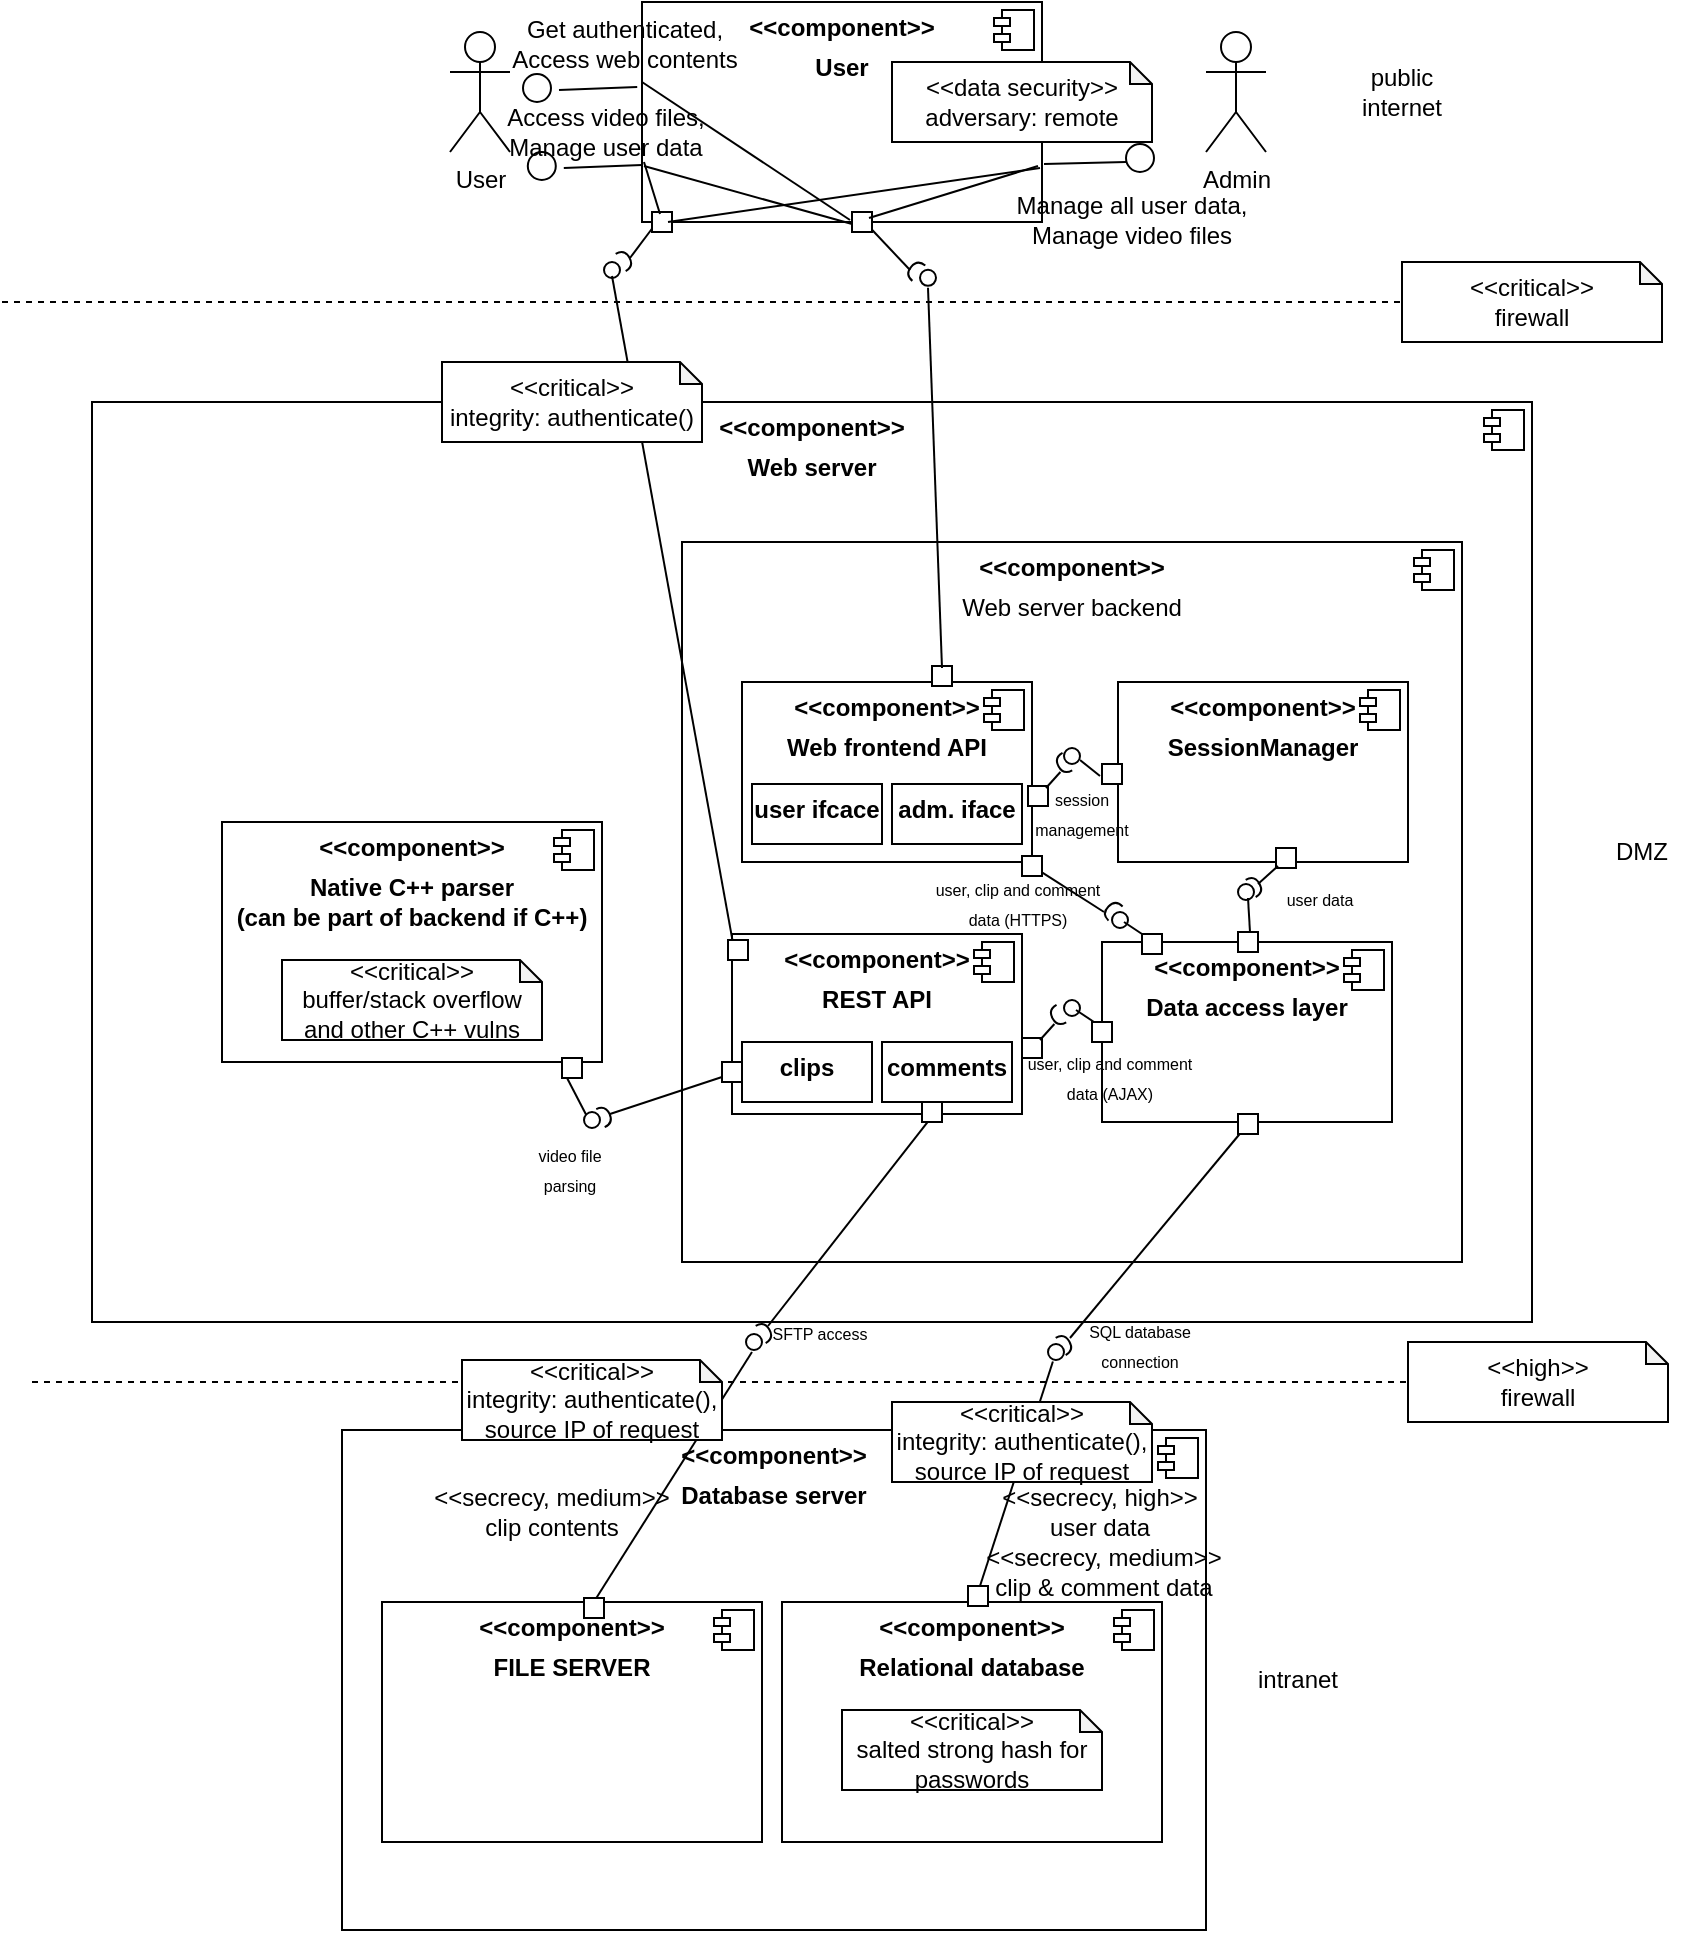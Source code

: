<mxfile version="15.5.4" type="device"><diagram id="GSqzHgyZ8bAY6e9TYu-8" name="Page-1"><mxGraphModel dx="1420" dy="813" grid="1" gridSize="10" guides="1" tooltips="1" connect="1" arrows="1" fold="1" page="1" pageScale="1" pageWidth="850" pageHeight="1100" math="0" shadow="0"><root><mxCell id="0"/><mxCell id="1" parent="0"/><mxCell id="STXhcjaNy7lyqlX8jOq6-12" value="&lt;p style=&quot;margin: 0px ; margin-top: 6px ; text-align: center&quot;&gt;&lt;b&gt;&amp;lt;&amp;lt;component&amp;gt;&amp;gt;&lt;/b&gt;&lt;/p&gt;&lt;p style=&quot;margin: 0px ; margin-top: 6px ; text-align: center&quot;&gt;&lt;b&gt;Web server&lt;/b&gt;&lt;/p&gt;" style="align=left;overflow=fill;html=1;dropTarget=0;" parent="1" vertex="1"><mxGeometry x="65" y="200" width="720" height="460" as="geometry"/></mxCell><mxCell id="STXhcjaNy7lyqlX8jOq6-13" value="" style="shape=component;jettyWidth=8;jettyHeight=4;" parent="STXhcjaNy7lyqlX8jOq6-12" vertex="1"><mxGeometry x="1" width="20" height="20" relative="1" as="geometry"><mxPoint x="-24" y="4" as="offset"/></mxGeometry></mxCell><mxCell id="STXhcjaNy7lyqlX8jOq6-14" value="&lt;p style=&quot;margin: 0px ; margin-top: 6px ; text-align: center&quot;&gt;&lt;b&gt;&amp;lt;&amp;lt;component&amp;gt;&amp;gt;&lt;/b&gt;&lt;/p&gt;&lt;p style=&quot;margin: 0px ; margin-top: 6px ; text-align: center&quot;&gt;&lt;b&gt;Native C++ parser&lt;br&gt;(can be part of backend if C++)&lt;br&gt;&lt;/b&gt;&lt;/p&gt;" style="align=left;overflow=fill;html=1;dropTarget=0;" parent="1" vertex="1"><mxGeometry x="130" y="410" width="190" height="120" as="geometry"/></mxCell><mxCell id="STXhcjaNy7lyqlX8jOq6-15" value="" style="shape=component;jettyWidth=8;jettyHeight=4;" parent="STXhcjaNy7lyqlX8jOq6-14" vertex="1"><mxGeometry x="1" width="20" height="20" relative="1" as="geometry"><mxPoint x="-24" y="4" as="offset"/></mxGeometry></mxCell><mxCell id="STXhcjaNy7lyqlX8jOq6-16" value="&lt;p style=&quot;margin: 0px ; margin-top: 6px ; text-align: center&quot;&gt;&lt;b&gt;&amp;lt;&amp;lt;component&amp;gt;&amp;gt;&lt;/b&gt;&lt;/p&gt;&lt;p style=&quot;margin: 0px ; margin-top: 6px ; text-align: center&quot;&gt;Web server backend&lt;/p&gt;" style="align=left;overflow=fill;html=1;dropTarget=0;" parent="1" vertex="1"><mxGeometry x="360" y="270" width="390" height="360" as="geometry"/></mxCell><mxCell id="STXhcjaNy7lyqlX8jOq6-17" value="" style="shape=component;jettyWidth=8;jettyHeight=4;" parent="STXhcjaNy7lyqlX8jOq6-16" vertex="1"><mxGeometry x="1" width="20" height="20" relative="1" as="geometry"><mxPoint x="-24" y="4" as="offset"/></mxGeometry></mxCell><mxCell id="STXhcjaNy7lyqlX8jOq6-18" value="&lt;p style=&quot;margin: 0px ; margin-top: 6px ; text-align: center&quot;&gt;&lt;b&gt;&amp;lt;&amp;lt;component&amp;gt;&amp;gt;&lt;/b&gt;&lt;/p&gt;&lt;p style=&quot;margin: 0px ; margin-top: 6px ; text-align: center&quot;&gt;&lt;b&gt;SessionManager&lt;/b&gt;&lt;/p&gt;" style="align=left;overflow=fill;html=1;dropTarget=0;" parent="1" vertex="1"><mxGeometry x="578" y="340" width="145" height="90" as="geometry"/></mxCell><mxCell id="STXhcjaNy7lyqlX8jOq6-19" value="" style="shape=component;jettyWidth=8;jettyHeight=4;" parent="STXhcjaNy7lyqlX8jOq6-18" vertex="1"><mxGeometry x="1" width="20" height="20" relative="1" as="geometry"><mxPoint x="-24" y="4" as="offset"/></mxGeometry></mxCell><mxCell id="STXhcjaNy7lyqlX8jOq6-22" value="&lt;p style=&quot;margin: 0px ; margin-top: 6px ; text-align: center&quot;&gt;&lt;b&gt;&amp;lt;&amp;lt;component&amp;gt;&amp;gt;&lt;/b&gt;&lt;/p&gt;&lt;p style=&quot;margin: 0px ; margin-top: 6px ; text-align: center&quot;&gt;&lt;b&gt;REST API&lt;/b&gt;&lt;/p&gt;" style="align=left;overflow=fill;html=1;dropTarget=0;" parent="1" vertex="1"><mxGeometry x="385" y="466" width="145" height="90" as="geometry"/></mxCell><mxCell id="STXhcjaNy7lyqlX8jOq6-23" value="" style="shape=component;jettyWidth=8;jettyHeight=4;" parent="STXhcjaNy7lyqlX8jOq6-22" vertex="1"><mxGeometry x="1" width="20" height="20" relative="1" as="geometry"><mxPoint x="-24" y="4" as="offset"/></mxGeometry></mxCell><mxCell id="STXhcjaNy7lyqlX8jOq6-24" value="&lt;p style=&quot;margin: 0px ; margin-top: 6px ; text-align: center&quot;&gt;&lt;b&gt;&amp;lt;&amp;lt;component&amp;gt;&amp;gt;&lt;/b&gt;&lt;/p&gt;&lt;p style=&quot;margin: 0px ; margin-top: 6px ; text-align: center&quot;&gt;&lt;b&gt;Web frontend API&lt;/b&gt;&lt;/p&gt;" style="align=left;overflow=fill;html=1;dropTarget=0;" parent="1" vertex="1"><mxGeometry x="390" y="340" width="145" height="90" as="geometry"/></mxCell><mxCell id="STXhcjaNy7lyqlX8jOq6-25" value="" style="shape=component;jettyWidth=8;jettyHeight=4;" parent="STXhcjaNy7lyqlX8jOq6-24" vertex="1"><mxGeometry x="1" width="20" height="20" relative="1" as="geometry"><mxPoint x="-24" y="4" as="offset"/></mxGeometry></mxCell><mxCell id="STXhcjaNy7lyqlX8jOq6-26" value="&lt;p style=&quot;margin: 0px ; margin-top: 6px ; text-align: center&quot;&gt;&lt;b&gt;&amp;lt;&amp;lt;component&amp;gt;&amp;gt;&lt;/b&gt;&lt;/p&gt;&lt;p style=&quot;margin: 0px ; margin-top: 6px ; text-align: center&quot;&gt;&lt;b&gt;Database server&lt;/b&gt;&lt;/p&gt;" style="align=left;overflow=fill;html=1;dropTarget=0;" parent="1" vertex="1"><mxGeometry x="190" y="714" width="432" height="250" as="geometry"/></mxCell><mxCell id="STXhcjaNy7lyqlX8jOq6-27" value="" style="shape=component;jettyWidth=8;jettyHeight=4;" parent="STXhcjaNy7lyqlX8jOq6-26" vertex="1"><mxGeometry x="1" width="20" height="20" relative="1" as="geometry"><mxPoint x="-24" y="4" as="offset"/></mxGeometry></mxCell><mxCell id="STXhcjaNy7lyqlX8jOq6-33" value="&lt;p style=&quot;margin: 0px ; margin-top: 6px ; text-align: center&quot;&gt;&lt;b&gt;&amp;lt;&amp;lt;component&amp;gt;&amp;gt;&lt;/b&gt;&lt;/p&gt;&lt;p style=&quot;margin: 0px ; margin-top: 6px ; text-align: center&quot;&gt;&lt;b&gt;Data access layer&lt;/b&gt;&lt;/p&gt;" style="align=left;overflow=fill;html=1;dropTarget=0;" parent="1" vertex="1"><mxGeometry x="570" y="470" width="145" height="90" as="geometry"/></mxCell><mxCell id="STXhcjaNy7lyqlX8jOq6-34" value="" style="shape=component;jettyWidth=8;jettyHeight=4;" parent="STXhcjaNy7lyqlX8jOq6-33" vertex="1"><mxGeometry x="1" width="20" height="20" relative="1" as="geometry"><mxPoint x="-24" y="4" as="offset"/></mxGeometry></mxCell><mxCell id="STXhcjaNy7lyqlX8jOq6-44" value="" style="ellipse;html=1;fontSize=11;align=center;fillColor=none;points=[];aspect=fixed;resizable=0;verticalAlign=bottom;labelPosition=center;verticalLabelPosition=top;flipH=1;perimeterSpacing=1;" parent="1" vertex="1"><mxGeometry x="543" y="671" width="8" height="8" as="geometry"/></mxCell><mxCell id="STXhcjaNy7lyqlX8jOq6-43" value="" style="endArrow=none;html=1;rounded=0;align=center;verticalAlign=top;endFill=0;labelBackgroundColor=none;endSize=2;" parent="1" target="STXhcjaNy7lyqlX8jOq6-44" edge="1"><mxGeometry relative="1" as="geometry"><mxPoint x="509" y="792" as="sourcePoint"/></mxGeometry></mxCell><mxCell id="STXhcjaNy7lyqlX8jOq6-56" value="" style="html=1;rounded=0;" parent="1" vertex="1"><mxGeometry x="638" y="556" width="10" height="10" as="geometry"/></mxCell><mxCell id="STXhcjaNy7lyqlX8jOq6-57" value="" style="endArrow=none;html=1;rounded=0;align=center;verticalAlign=top;endFill=0;labelBackgroundColor=none;endSize=2;" parent="1" source="STXhcjaNy7lyqlX8jOq6-56" edge="1"><mxGeometry relative="1" as="geometry"><mxPoint x="554" y="668" as="targetPoint"/></mxGeometry></mxCell><mxCell id="STXhcjaNy7lyqlX8jOq6-58" value="" style="shape=requiredInterface;html=1;fontSize=11;align=center;fillColor=none;points=[];aspect=fixed;resizable=0;verticalAlign=bottom;labelPosition=center;verticalLabelPosition=top;flipH=1;rotation=-210;" parent="1" vertex="1"><mxGeometry x="549" y="666" width="5" height="10" as="geometry"/></mxCell><mxCell id="STXhcjaNy7lyqlX8jOq6-59" value="&lt;font style=&quot;font-size: 8px&quot;&gt;SQL database connection&lt;/font&gt;" style="text;html=1;strokeColor=none;fillColor=none;align=center;verticalAlign=middle;whiteSpace=wrap;rounded=0;" parent="1" vertex="1"><mxGeometry x="559" y="656" width="60" height="30" as="geometry"/></mxCell><mxCell id="STXhcjaNy7lyqlX8jOq6-62" value="" style="html=1;rounded=0;" parent="1" vertex="1"><mxGeometry x="565" y="510" width="10" height="10" as="geometry"/></mxCell><mxCell id="STXhcjaNy7lyqlX8jOq6-63" value="" style="html=1;rounded=0;" parent="1" vertex="1"><mxGeometry x="638" y="465" width="10" height="10" as="geometry"/></mxCell><mxCell id="STXhcjaNy7lyqlX8jOq6-69" value="&lt;p style=&quot;margin: 0px ; margin-top: 6px ; text-align: center&quot;&gt;&lt;b&gt;user ifcace&lt;/b&gt;&lt;/p&gt;" style="align=left;overflow=fill;html=1;dropTarget=0;" parent="1" vertex="1"><mxGeometry x="395" y="391" width="65" height="30" as="geometry"/></mxCell><mxCell id="STXhcjaNy7lyqlX8jOq6-71" value="&lt;p style=&quot;margin: 0px ; margin-top: 6px ; text-align: center&quot;&gt;&lt;b&gt;adm. iface&lt;/b&gt;&lt;/p&gt;" style="align=left;overflow=fill;html=1;dropTarget=0;" parent="1" vertex="1"><mxGeometry x="465" y="391" width="65" height="30" as="geometry"/></mxCell><mxCell id="STXhcjaNy7lyqlX8jOq6-72" value="&lt;p style=&quot;margin: 0px ; margin-top: 6px ; text-align: center&quot;&gt;&lt;b&gt;&amp;lt;&amp;lt;component&amp;gt;&amp;gt;&lt;/b&gt;&lt;/p&gt;&lt;p style=&quot;margin: 0px ; margin-top: 6px ; text-align: center&quot;&gt;&lt;b&gt;User&lt;/b&gt;&lt;/p&gt;" style="align=left;overflow=fill;html=1;dropTarget=0;" parent="1" vertex="1"><mxGeometry x="340" width="200" height="110" as="geometry"/></mxCell><mxCell id="STXhcjaNy7lyqlX8jOq6-73" value="" style="shape=component;jettyWidth=8;jettyHeight=4;" parent="STXhcjaNy7lyqlX8jOq6-72" vertex="1"><mxGeometry x="1" width="20" height="20" relative="1" as="geometry"><mxPoint x="-24" y="4" as="offset"/></mxGeometry></mxCell><mxCell id="STXhcjaNy7lyqlX8jOq6-77" value="" style="endArrow=none;dashed=1;html=1;rounded=0;fontSize=8;startArrow=none;" parent="1" source="iuToWhFE9Tw5PeO_t05x-13" edge="1"><mxGeometry width="50" height="50" relative="1" as="geometry"><mxPoint x="20" y="150" as="sourcePoint"/><mxPoint x="800" y="150" as="targetPoint"/></mxGeometry></mxCell><mxCell id="STXhcjaNy7lyqlX8jOq6-78" value="" style="endArrow=none;dashed=1;html=1;rounded=0;fontSize=8;" parent="1" edge="1"><mxGeometry width="50" height="50" relative="1" as="geometry"><mxPoint x="35" y="690" as="sourcePoint"/><mxPoint x="785" y="690.0" as="targetPoint"/></mxGeometry></mxCell><mxCell id="STXhcjaNy7lyqlX8jOq6-80" value="&lt;font style=&quot;font-size: 12px&quot;&gt;DMZ&lt;/font&gt;" style="text;html=1;strokeColor=none;fillColor=none;align=center;verticalAlign=middle;whiteSpace=wrap;rounded=0;fontSize=8;" parent="1" vertex="1"><mxGeometry x="810" y="410.0" width="60" height="30" as="geometry"/></mxCell><mxCell id="STXhcjaNy7lyqlX8jOq6-81" value="&lt;font style=&quot;font-size: 12px&quot;&gt;public internet&lt;/font&gt;" style="text;html=1;strokeColor=none;fillColor=none;align=center;verticalAlign=middle;whiteSpace=wrap;rounded=0;fontSize=8;" parent="1" vertex="1"><mxGeometry x="690" y="30.0" width="60" height="30" as="geometry"/></mxCell><mxCell id="STXhcjaNy7lyqlX8jOq6-82" value="&lt;font style=&quot;font-size: 12px&quot;&gt;intranet&lt;/font&gt;" style="text;html=1;strokeColor=none;fillColor=none;align=center;verticalAlign=middle;whiteSpace=wrap;rounded=0;fontSize=8;" parent="1" vertex="1"><mxGeometry x="638" y="824.0" width="60" height="30" as="geometry"/></mxCell><mxCell id="STXhcjaNy7lyqlX8jOq6-86" value="" style="endArrow=none;html=1;rounded=0;align=center;verticalAlign=top;endFill=0;labelBackgroundColor=none;endSize=2;" parent="1" edge="1"><mxGeometry relative="1" as="geometry"><mxPoint x="644" y="464.997" as="sourcePoint"/><mxPoint x="643" y="448" as="targetPoint"/></mxGeometry></mxCell><mxCell id="STXhcjaNy7lyqlX8jOq6-87" value="&lt;p style=&quot;margin: 0px ; margin-top: 6px ; text-align: center&quot;&gt;&lt;b&gt;&amp;lt;&amp;lt;component&amp;gt;&amp;gt;&lt;/b&gt;&lt;/p&gt;&lt;p style=&quot;margin: 0px ; margin-top: 6px ; text-align: center&quot;&gt;&lt;b&gt;Relational database&lt;/b&gt;&lt;/p&gt;" style="align=left;overflow=fill;html=1;dropTarget=0;" parent="1" vertex="1"><mxGeometry x="410" y="800" width="190" height="120" as="geometry"/></mxCell><mxCell id="STXhcjaNy7lyqlX8jOq6-88" value="" style="shape=component;jettyWidth=8;jettyHeight=4;" parent="STXhcjaNy7lyqlX8jOq6-87" vertex="1"><mxGeometry x="1" width="20" height="20" relative="1" as="geometry"><mxPoint x="-24" y="4" as="offset"/></mxGeometry></mxCell><mxCell id="STXhcjaNy7lyqlX8jOq6-89" value="&lt;p style=&quot;margin: 0px ; margin-top: 6px ; text-align: center&quot;&gt;&lt;b&gt;&amp;lt;&amp;lt;component&amp;gt;&amp;gt;&lt;/b&gt;&lt;/p&gt;&lt;p style=&quot;margin: 0px ; margin-top: 6px ; text-align: center&quot;&gt;&lt;b&gt;FILE SERVER&lt;/b&gt;&lt;/p&gt;" style="align=left;overflow=fill;html=1;dropTarget=0;" parent="1" vertex="1"><mxGeometry x="210" y="800" width="190" height="120" as="geometry"/></mxCell><mxCell id="STXhcjaNy7lyqlX8jOq6-90" value="" style="shape=component;jettyWidth=8;jettyHeight=4;" parent="STXhcjaNy7lyqlX8jOq6-89" vertex="1"><mxGeometry x="1" width="20" height="20" relative="1" as="geometry"><mxPoint x="-24" y="4" as="offset"/></mxGeometry></mxCell><mxCell id="STXhcjaNy7lyqlX8jOq6-42" value="" style="html=1;rounded=0;" parent="1" vertex="1"><mxGeometry x="503" y="792" width="10" height="10" as="geometry"/></mxCell><mxCell id="STXhcjaNy7lyqlX8jOq6-92" value="" style="html=1;rounded=0;" parent="1" vertex="1"><mxGeometry x="311" y="798" width="10" height="10" as="geometry"/></mxCell><mxCell id="STXhcjaNy7lyqlX8jOq6-93" value="" style="endArrow=none;html=1;rounded=0;align=center;verticalAlign=top;endFill=0;labelBackgroundColor=none;endSize=2;" parent="1" edge="1"><mxGeometry relative="1" as="geometry"><mxPoint x="317" y="798.25" as="sourcePoint"/><mxPoint x="395" y="675" as="targetPoint"/></mxGeometry></mxCell><mxCell id="STXhcjaNy7lyqlX8jOq6-94" value="" style="ellipse;html=1;fontSize=11;align=center;fillColor=none;points=[];aspect=fixed;resizable=0;verticalAlign=bottom;labelPosition=center;verticalLabelPosition=top;flipH=1;perimeterSpacing=1;" parent="1" vertex="1"><mxGeometry x="392" y="666" width="8" height="8" as="geometry"/></mxCell><mxCell id="STXhcjaNy7lyqlX8jOq6-95" value="" style="endArrow=none;html=1;rounded=0;align=center;verticalAlign=top;endFill=0;labelBackgroundColor=none;endSize=2;" parent="1" edge="1"><mxGeometry relative="1" as="geometry"><mxPoint x="486" y="555.997" as="sourcePoint"/><mxPoint x="403" y="662" as="targetPoint"/></mxGeometry></mxCell><mxCell id="STXhcjaNy7lyqlX8jOq6-96" value="" style="html=1;rounded=0;" parent="1" vertex="1"><mxGeometry x="480" y="550" width="10" height="10" as="geometry"/></mxCell><mxCell id="STXhcjaNy7lyqlX8jOq6-97" value="" style="shape=requiredInterface;html=1;fontSize=11;align=center;fillColor=none;points=[];aspect=fixed;resizable=0;verticalAlign=bottom;labelPosition=center;verticalLabelPosition=top;flipH=1;rotation=-210;" parent="1" vertex="1"><mxGeometry x="399" y="660" width="5" height="10" as="geometry"/></mxCell><mxCell id="STXhcjaNy7lyqlX8jOq6-98" value="&lt;font style=&quot;font-size: 8px&quot;&gt;SFTP access&lt;br&gt;&lt;/font&gt;" style="text;html=1;strokeColor=none;fillColor=none;align=center;verticalAlign=middle;whiteSpace=wrap;rounded=0;" parent="1" vertex="1"><mxGeometry x="399" y="650" width="60" height="30" as="geometry"/></mxCell><mxCell id="STXhcjaNy7lyqlX8jOq6-99" value="" style="ellipse;html=1;fontSize=11;align=center;fillColor=none;points=[];aspect=fixed;resizable=0;verticalAlign=bottom;labelPosition=center;verticalLabelPosition=top;flipH=1;perimeterSpacing=1;" parent="1" vertex="1"><mxGeometry x="638" y="441" width="8" height="8" as="geometry"/></mxCell><mxCell id="STXhcjaNy7lyqlX8jOq6-100" value="" style="shape=requiredInterface;html=1;fontSize=11;align=center;fillColor=none;points=[];aspect=fixed;resizable=0;verticalAlign=bottom;labelPosition=center;verticalLabelPosition=top;flipH=1;rotation=-210;" parent="1" vertex="1"><mxGeometry x="644" y="437" width="5" height="10" as="geometry"/></mxCell><mxCell id="STXhcjaNy7lyqlX8jOq6-101" value="" style="html=1;rounded=0;" parent="1" vertex="1"><mxGeometry x="657" y="423" width="10" height="10" as="geometry"/></mxCell><mxCell id="STXhcjaNy7lyqlX8jOq6-102" value="" style="endArrow=none;html=1;rounded=0;align=center;verticalAlign=top;endFill=0;labelBackgroundColor=none;endSize=2;" parent="1" edge="1"><mxGeometry relative="1" as="geometry"><mxPoint x="658" y="431.997" as="sourcePoint"/><mxPoint x="648" y="441" as="targetPoint"/></mxGeometry></mxCell><mxCell id="STXhcjaNy7lyqlX8jOq6-103" value="&lt;span style=&quot;font-size: 8px&quot;&gt;user data&lt;/span&gt;" style="text;html=1;strokeColor=none;fillColor=none;align=center;verticalAlign=middle;whiteSpace=wrap;rounded=0;" parent="1" vertex="1"><mxGeometry x="649" y="433" width="60" height="30" as="geometry"/></mxCell><mxCell id="STXhcjaNy7lyqlX8jOq6-105" value="" style="html=1;rounded=0;" parent="1" vertex="1"><mxGeometry x="570" y="381" width="10" height="10" as="geometry"/></mxCell><mxCell id="STXhcjaNy7lyqlX8jOq6-106" value="" style="ellipse;html=1;fontSize=11;align=center;fillColor=none;points=[];aspect=fixed;resizable=0;verticalAlign=bottom;labelPosition=center;verticalLabelPosition=top;flipH=1;perimeterSpacing=1;" parent="1" vertex="1"><mxGeometry x="551" y="373" width="8" height="8" as="geometry"/></mxCell><mxCell id="STXhcjaNy7lyqlX8jOq6-107" value="" style="endArrow=none;html=1;rounded=0;align=center;verticalAlign=top;endFill=0;labelBackgroundColor=none;endSize=2;" parent="1" edge="1"><mxGeometry relative="1" as="geometry"><mxPoint x="559" y="379" as="sourcePoint"/><mxPoint x="569" y="387" as="targetPoint"/></mxGeometry></mxCell><mxCell id="STXhcjaNy7lyqlX8jOq6-108" value="" style="html=1;rounded=0;" parent="1" vertex="1"><mxGeometry x="533" y="392" width="10" height="10" as="geometry"/></mxCell><mxCell id="STXhcjaNy7lyqlX8jOq6-111" value="" style="shape=requiredInterface;html=1;fontSize=11;align=center;fillColor=none;points=[];aspect=fixed;resizable=0;verticalAlign=bottom;labelPosition=center;verticalLabelPosition=top;flipH=1;rotation=-29;" parent="1" vertex="1"><mxGeometry x="548" y="376" width="5" height="10" as="geometry"/></mxCell><mxCell id="STXhcjaNy7lyqlX8jOq6-112" value="" style="endArrow=none;html=1;rounded=0;align=center;verticalAlign=top;endFill=0;labelBackgroundColor=none;endSize=2;entryX=1.115;entryY=0.787;entryDx=0;entryDy=0;entryPerimeter=0;" parent="1" target="STXhcjaNy7lyqlX8jOq6-111" edge="1"><mxGeometry relative="1" as="geometry"><mxPoint x="542" y="393" as="sourcePoint"/><mxPoint x="579" y="397" as="targetPoint"/></mxGeometry></mxCell><mxCell id="STXhcjaNy7lyqlX8jOq6-113" value="&lt;font style=&quot;font-size: 8px&quot;&gt;session management&lt;/font&gt;" style="text;html=1;strokeColor=none;fillColor=none;align=center;verticalAlign=middle;whiteSpace=wrap;rounded=0;" parent="1" vertex="1"><mxGeometry x="530" y="390" width="60" height="30" as="geometry"/></mxCell><mxCell id="STXhcjaNy7lyqlX8jOq6-114" value="" style="html=1;rounded=0;" parent="1" vertex="1"><mxGeometry x="485" y="332" width="10" height="10" as="geometry"/></mxCell><mxCell id="STXhcjaNy7lyqlX8jOq6-115" value="" style="endArrow=none;html=1;rounded=0;align=center;verticalAlign=top;endFill=0;labelBackgroundColor=none;endSize=2;" parent="1" edge="1"><mxGeometry relative="1" as="geometry"><mxPoint x="483" y="142.9" as="sourcePoint"/><mxPoint x="490" y="333.0" as="targetPoint"/></mxGeometry></mxCell><mxCell id="STXhcjaNy7lyqlX8jOq6-128" value="" style="ellipse;html=1;fontSize=11;align=center;fillColor=none;points=[];aspect=fixed;resizable=0;verticalAlign=bottom;labelPosition=center;verticalLabelPosition=top;flipH=1;perimeterSpacing=1;" parent="1" vertex="1"><mxGeometry x="479" y="133.9" width="8" height="8" as="geometry"/></mxCell><mxCell id="STXhcjaNy7lyqlX8jOq6-129" value="" style="shape=requiredInterface;html=1;fontSize=11;align=center;fillColor=none;points=[];aspect=fixed;resizable=0;verticalAlign=bottom;labelPosition=center;verticalLabelPosition=top;flipH=1;rotation=40.2;" parent="1" vertex="1"><mxGeometry x="474" y="129" width="5" height="10" as="geometry"/></mxCell><mxCell id="STXhcjaNy7lyqlX8jOq6-132" value="" style="endArrow=none;html=1;rounded=0;align=center;verticalAlign=top;endFill=0;labelBackgroundColor=none;endSize=2;" parent="1" edge="1"><mxGeometry relative="1" as="geometry"><mxPoint x="455" y="113.9" as="sourcePoint"/><mxPoint x="474" y="134" as="targetPoint"/></mxGeometry></mxCell><mxCell id="STXhcjaNy7lyqlX8jOq6-133" value="" style="html=1;rounded=0;" parent="1" vertex="1"><mxGeometry x="445" y="105" width="10" height="10" as="geometry"/></mxCell><mxCell id="STXhcjaNy7lyqlX8jOq6-136" value="" style="ellipse;html=1;fontSize=11;align=center;fillColor=none;points=[];aspect=fixed;resizable=0;verticalAlign=bottom;labelPosition=center;verticalLabelPosition=top;flipH=1;perimeterSpacing=1;" parent="1" vertex="1"><mxGeometry x="321" y="130" width="8" height="8" as="geometry"/></mxCell><mxCell id="STXhcjaNy7lyqlX8jOq6-138" value="" style="endArrow=none;html=1;rounded=0;align=center;verticalAlign=top;endFill=0;labelBackgroundColor=none;endSize=2;" parent="1" edge="1"><mxGeometry relative="1" as="geometry"><mxPoint x="325" y="137" as="sourcePoint"/><mxPoint x="386.5" y="476.05" as="targetPoint"/></mxGeometry></mxCell><mxCell id="STXhcjaNy7lyqlX8jOq6-139" value="" style="html=1;rounded=0;" parent="1" vertex="1"><mxGeometry x="383" y="469" width="10" height="10" as="geometry"/></mxCell><mxCell id="STXhcjaNy7lyqlX8jOq6-143" value="" style="shape=requiredInterface;html=1;fontSize=11;align=center;fillColor=none;points=[];aspect=fixed;resizable=0;verticalAlign=bottom;labelPosition=center;verticalLabelPosition=top;flipH=1;rotation=-210;" parent="1" vertex="1"><mxGeometry x="329" y="124" width="5" height="10" as="geometry"/></mxCell><mxCell id="STXhcjaNy7lyqlX8jOq6-144" value="" style="endArrow=none;html=1;rounded=0;align=center;verticalAlign=top;endFill=0;labelBackgroundColor=none;endSize=2;" parent="1" edge="1"><mxGeometry relative="1" as="geometry"><mxPoint x="349" y="108" as="sourcePoint"/><mxPoint x="334" y="128.0" as="targetPoint"/></mxGeometry></mxCell><mxCell id="STXhcjaNy7lyqlX8jOq6-145" value="" style="html=1;rounded=0;" parent="1" vertex="1"><mxGeometry x="345" y="105" width="10" height="10" as="geometry"/></mxCell><mxCell id="STXhcjaNy7lyqlX8jOq6-149" value="&lt;p style=&quot;margin: 0px ; margin-top: 6px ; text-align: center&quot;&gt;&lt;b&gt;clips&lt;/b&gt;&lt;/p&gt;" style="align=left;overflow=fill;html=1;dropTarget=0;" parent="1" vertex="1"><mxGeometry x="390" y="520" width="65" height="30" as="geometry"/></mxCell><mxCell id="STXhcjaNy7lyqlX8jOq6-150" value="&lt;p style=&quot;margin: 0px ; margin-top: 6px ; text-align: center&quot;&gt;&lt;b&gt;comments&lt;/b&gt;&lt;/p&gt;" style="align=left;overflow=fill;html=1;dropTarget=0;" parent="1" vertex="1"><mxGeometry x="460" y="520" width="65" height="30" as="geometry"/></mxCell><mxCell id="STXhcjaNy7lyqlX8jOq6-152" value="" style="endArrow=none;html=1;rounded=0;align=center;verticalAlign=top;endFill=0;labelBackgroundColor=none;endSize=2;" parent="1" edge="1"><mxGeometry relative="1" as="geometry"><mxPoint x="566" y="509.997" as="sourcePoint"/><mxPoint x="557" y="504" as="targetPoint"/></mxGeometry></mxCell><mxCell id="STXhcjaNy7lyqlX8jOq6-153" value="" style="ellipse;html=1;fontSize=11;align=center;fillColor=none;points=[];aspect=fixed;resizable=0;verticalAlign=bottom;labelPosition=center;verticalLabelPosition=top;flipH=1;perimeterSpacing=1;" parent="1" vertex="1"><mxGeometry x="551" y="499" width="8" height="8" as="geometry"/></mxCell><mxCell id="STXhcjaNy7lyqlX8jOq6-154" value="" style="html=1;rounded=0;" parent="1" vertex="1"><mxGeometry x="530" y="518" width="10" height="10" as="geometry"/></mxCell><mxCell id="STXhcjaNy7lyqlX8jOq6-155" value="" style="shape=requiredInterface;html=1;fontSize=11;align=center;fillColor=none;points=[];aspect=fixed;resizable=0;verticalAlign=bottom;labelPosition=center;verticalLabelPosition=top;flipH=1;rotation=-29;" parent="1" vertex="1"><mxGeometry x="545" y="502" width="5" height="10" as="geometry"/></mxCell><mxCell id="STXhcjaNy7lyqlX8jOq6-156" value="" style="endArrow=none;html=1;rounded=0;align=center;verticalAlign=top;endFill=0;labelBackgroundColor=none;endSize=2;entryX=1.115;entryY=0.787;entryDx=0;entryDy=0;entryPerimeter=0;" parent="1" target="STXhcjaNy7lyqlX8jOq6-155" edge="1"><mxGeometry relative="1" as="geometry"><mxPoint x="539" y="519" as="sourcePoint"/><mxPoint x="576" y="523" as="targetPoint"/></mxGeometry></mxCell><mxCell id="STXhcjaNy7lyqlX8jOq6-157" value="&lt;span style=&quot;font-size: 8px&quot;&gt;user, clip and comment data (AJAX)&lt;/span&gt;" style="text;html=1;strokeColor=none;fillColor=none;align=center;verticalAlign=middle;whiteSpace=wrap;rounded=0;" parent="1" vertex="1"><mxGeometry x="529" y="522" width="90" height="30" as="geometry"/></mxCell><mxCell id="STXhcjaNy7lyqlX8jOq6-160" value="" style="ellipse;html=1;fontSize=11;align=center;fillColor=none;points=[];aspect=fixed;resizable=0;verticalAlign=bottom;labelPosition=center;verticalLabelPosition=top;flipH=1;perimeterSpacing=1;" parent="1" vertex="1"><mxGeometry x="311" y="555" width="8" height="8" as="geometry"/></mxCell><mxCell id="STXhcjaNy7lyqlX8jOq6-163" value="" style="html=1;rounded=0;" parent="1" vertex="1"><mxGeometry x="380" y="530" width="10" height="10" as="geometry"/></mxCell><mxCell id="STXhcjaNy7lyqlX8jOq6-164" value="" style="shape=requiredInterface;html=1;fontSize=11;align=center;fillColor=none;points=[];aspect=fixed;resizable=0;verticalAlign=bottom;labelPosition=center;verticalLabelPosition=top;flipH=1;rotation=-205;" parent="1" vertex="1"><mxGeometry x="319" y="552" width="5" height="10" as="geometry"/></mxCell><mxCell id="STXhcjaNy7lyqlX8jOq6-165" value="" style="endArrow=none;html=1;rounded=0;align=center;verticalAlign=top;endFill=0;labelBackgroundColor=none;endSize=2;" parent="1" edge="1"><mxGeometry relative="1" as="geometry"><mxPoint x="312" y="556.25" as="sourcePoint"/><mxPoint x="302" y="537" as="targetPoint"/></mxGeometry></mxCell><mxCell id="STXhcjaNy7lyqlX8jOq6-166" value="" style="html=1;rounded=0;" parent="1" vertex="1"><mxGeometry x="300" y="528" width="10" height="10" as="geometry"/></mxCell><mxCell id="STXhcjaNy7lyqlX8jOq6-167" value="&lt;span style=&quot;font-size: 8px&quot;&gt;video file parsing&lt;/span&gt;" style="text;html=1;strokeColor=none;fillColor=none;align=center;verticalAlign=middle;whiteSpace=wrap;rounded=0;" parent="1" vertex="1"><mxGeometry x="274" y="568" width="60" height="30" as="geometry"/></mxCell><mxCell id="STXhcjaNy7lyqlX8jOq6-168" value="" style="endArrow=none;html=1;rounded=0;align=center;verticalAlign=top;endFill=0;labelBackgroundColor=none;endSize=2;exitX=0;exitY=0.75;exitDx=0;exitDy=0;" parent="1" source="STXhcjaNy7lyqlX8jOq6-163" edge="1"><mxGeometry relative="1" as="geometry"><mxPoint x="383" y="537.997" as="sourcePoint"/><mxPoint x="324" y="556" as="targetPoint"/></mxGeometry></mxCell><mxCell id="HjzoxmdiNR6hLgtyLtiI-1" value="" style="html=1;rounded=0;" parent="1" vertex="1"><mxGeometry x="590" y="466" width="10" height="10" as="geometry"/></mxCell><mxCell id="HjzoxmdiNR6hLgtyLtiI-3" value="" style="endArrow=none;html=1;rounded=0;align=center;verticalAlign=top;endFill=0;labelBackgroundColor=none;endSize=2;" parent="1" edge="1"><mxGeometry relative="1" as="geometry"><mxPoint x="590" y="465.997" as="sourcePoint"/><mxPoint x="581.0" y="460" as="targetPoint"/></mxGeometry></mxCell><mxCell id="HjzoxmdiNR6hLgtyLtiI-4" value="" style="ellipse;html=1;fontSize=11;align=center;fillColor=none;points=[];aspect=fixed;resizable=0;verticalAlign=bottom;labelPosition=center;verticalLabelPosition=top;flipH=1;perimeterSpacing=1;" parent="1" vertex="1"><mxGeometry x="575" y="455" width="8" height="8" as="geometry"/></mxCell><mxCell id="HjzoxmdiNR6hLgtyLtiI-5" value="" style="shape=requiredInterface;html=1;fontSize=11;align=center;fillColor=none;points=[];aspect=fixed;resizable=0;verticalAlign=bottom;labelPosition=center;verticalLabelPosition=top;flipH=1;rotation=45;" parent="1" vertex="1"><mxGeometry x="572.5" y="449" width="5" height="10" as="geometry"/></mxCell><mxCell id="HjzoxmdiNR6hLgtyLtiI-6" value="" style="endArrow=none;html=1;rounded=0;align=center;verticalAlign=top;endFill=0;labelBackgroundColor=none;endSize=2;startArrow=none;" parent="1" source="HjzoxmdiNR6hLgtyLtiI-7" edge="1"><mxGeometry relative="1" as="geometry"><mxPoint x="571" y="455" as="sourcePoint"/><mxPoint x="536" y="433" as="targetPoint"/></mxGeometry></mxCell><mxCell id="HjzoxmdiNR6hLgtyLtiI-7" value="" style="html=1;rounded=0;" parent="1" vertex="1"><mxGeometry x="530" y="427" width="10" height="10" as="geometry"/></mxCell><mxCell id="HjzoxmdiNR6hLgtyLtiI-8" value="" style="endArrow=none;html=1;rounded=0;align=center;verticalAlign=top;endFill=0;labelBackgroundColor=none;endSize=2;" parent="1" target="HjzoxmdiNR6hLgtyLtiI-7" edge="1"><mxGeometry relative="1" as="geometry"><mxPoint x="571" y="455" as="sourcePoint"/><mxPoint x="536" y="433" as="targetPoint"/></mxGeometry></mxCell><mxCell id="HjzoxmdiNR6hLgtyLtiI-9" value="&lt;span style=&quot;font-size: 8px&quot;&gt;user, clip and comment data (HTTPS)&lt;/span&gt;" style="text;html=1;strokeColor=none;fillColor=none;align=center;verticalAlign=middle;whiteSpace=wrap;rounded=0;" parent="1" vertex="1"><mxGeometry x="482.5" y="435" width="90" height="30" as="geometry"/></mxCell><mxCell id="iuToWhFE9Tw5PeO_t05x-1" value="&amp;lt;&amp;lt;critical&amp;gt;&amp;gt;&lt;br&gt;integrity: authenticate()" style="shape=note;whiteSpace=wrap;html=1;backgroundOutline=1;darkOpacity=0.05;size=11;" parent="1" vertex="1"><mxGeometry x="240" y="180" width="130" height="40" as="geometry"/></mxCell><mxCell id="iuToWhFE9Tw5PeO_t05x-3" value="&amp;lt;&amp;lt;critical&amp;gt;&amp;gt;&lt;br&gt;integrity: authenticate(), source IP of request" style="shape=note;whiteSpace=wrap;html=1;backgroundOutline=1;darkOpacity=0.05;size=11;" parent="1" vertex="1"><mxGeometry x="250" y="679" width="130" height="40" as="geometry"/></mxCell><mxCell id="iuToWhFE9Tw5PeO_t05x-4" value="&amp;lt;&amp;lt;critical&amp;gt;&amp;gt;&lt;br&gt;integrity: authenticate(), source IP of request" style="shape=note;whiteSpace=wrap;html=1;backgroundOutline=1;darkOpacity=0.05;size=11;" parent="1" vertex="1"><mxGeometry x="465" y="700" width="130" height="40" as="geometry"/></mxCell><mxCell id="iuToWhFE9Tw5PeO_t05x-8" value="&amp;lt;&amp;lt;secrecy, high&amp;gt;&amp;gt;&lt;br&gt;user data&lt;br&gt;" style="text;html=1;strokeColor=none;fillColor=none;align=center;verticalAlign=middle;whiteSpace=wrap;rounded=0;" parent="1" vertex="1"><mxGeometry x="494" y="740" width="150" height="30" as="geometry"/></mxCell><mxCell id="iuToWhFE9Tw5PeO_t05x-9" value="&amp;lt;&amp;lt;secrecy, medium&amp;gt;&amp;gt;&lt;br&gt;clip &amp;amp; comment data" style="text;html=1;strokeColor=none;fillColor=none;align=center;verticalAlign=middle;whiteSpace=wrap;rounded=0;" parent="1" vertex="1"><mxGeometry x="496" y="770" width="150" height="30" as="geometry"/></mxCell><mxCell id="iuToWhFE9Tw5PeO_t05x-10" value="&amp;lt;&amp;lt;secrecy, medium&amp;gt;&amp;gt;&lt;br&gt;clip contents" style="text;html=1;strokeColor=none;fillColor=none;align=center;verticalAlign=middle;whiteSpace=wrap;rounded=0;" parent="1" vertex="1"><mxGeometry x="220" y="740" width="150" height="30" as="geometry"/></mxCell><mxCell id="iuToWhFE9Tw5PeO_t05x-11" value="&amp;lt;&amp;lt;critical&amp;gt;&amp;gt;&lt;br&gt;buffer/stack overflow and other C++ vulns" style="shape=note;whiteSpace=wrap;html=1;backgroundOutline=1;darkOpacity=0.05;size=11;" parent="1" vertex="1"><mxGeometry x="160" y="479" width="130" height="40" as="geometry"/></mxCell><mxCell id="iuToWhFE9Tw5PeO_t05x-12" value="&amp;lt;&amp;lt;data security&amp;gt;&amp;gt;&lt;br&gt;adversary: remote" style="shape=note;whiteSpace=wrap;html=1;backgroundOutline=1;darkOpacity=0.05;size=11;" parent="1" vertex="1"><mxGeometry x="465" y="30" width="130" height="40" as="geometry"/></mxCell><mxCell id="iuToWhFE9Tw5PeO_t05x-13" value="&amp;lt;&amp;lt;critical&amp;gt;&amp;gt;&lt;br&gt;firewall" style="shape=note;whiteSpace=wrap;html=1;backgroundOutline=1;darkOpacity=0.05;size=11;" parent="1" vertex="1"><mxGeometry x="720" y="130" width="130" height="40" as="geometry"/></mxCell><mxCell id="iuToWhFE9Tw5PeO_t05x-14" value="" style="endArrow=none;dashed=1;html=1;rounded=0;fontSize=8;" parent="1" target="iuToWhFE9Tw5PeO_t05x-13" edge="1"><mxGeometry width="50" height="50" relative="1" as="geometry"><mxPoint x="20" y="150" as="sourcePoint"/><mxPoint x="800" y="150" as="targetPoint"/></mxGeometry></mxCell><mxCell id="iuToWhFE9Tw5PeO_t05x-15" value="&amp;lt;&amp;lt;high&amp;gt;&amp;gt;&lt;br&gt;firewall" style="shape=note;whiteSpace=wrap;html=1;backgroundOutline=1;darkOpacity=0.05;size=11;" parent="1" vertex="1"><mxGeometry x="723" y="670" width="130" height="40" as="geometry"/></mxCell><mxCell id="iuToWhFE9Tw5PeO_t05x-18" value="&amp;lt;&amp;lt;critical&amp;gt;&amp;gt;&lt;br&gt;salted strong hash for passwords" style="shape=note;whiteSpace=wrap;html=1;backgroundOutline=1;darkOpacity=0.05;size=11;" parent="1" vertex="1"><mxGeometry x="440" y="854" width="130" height="40" as="geometry"/></mxCell><mxCell id="3xIfDmqSB63evuDnFqV3-1" value="User" style="shape=umlActor;verticalLabelPosition=bottom;verticalAlign=top;html=1;outlineConnect=0;" parent="1" vertex="1"><mxGeometry x="244" y="15" width="30" height="60" as="geometry"/></mxCell><mxCell id="3xIfDmqSB63evuDnFqV3-3" value="Admin" style="shape=umlActor;verticalLabelPosition=bottom;verticalAlign=top;html=1;outlineConnect=0;" parent="1" vertex="1"><mxGeometry x="622" y="15" width="30" height="60" as="geometry"/></mxCell><mxCell id="3xIfDmqSB63evuDnFqV3-6" value="" style="ellipse;whiteSpace=wrap;html=1;aspect=fixed;" parent="1" vertex="1"><mxGeometry x="280.5" y="36" width="14" height="14" as="geometry"/></mxCell><mxCell id="3xIfDmqSB63evuDnFqV3-8" value="" style="endArrow=none;html=1;rounded=0;entryX=-0.012;entryY=0.386;entryDx=0;entryDy=0;entryPerimeter=0;" parent="1" target="STXhcjaNy7lyqlX8jOq6-72" edge="1"><mxGeometry width="50" height="50" relative="1" as="geometry"><mxPoint x="298.5" y="44" as="sourcePoint"/><mxPoint x="330" y="41" as="targetPoint"/></mxGeometry></mxCell><mxCell id="3xIfDmqSB63evuDnFqV3-9" value="" style="ellipse;whiteSpace=wrap;html=1;aspect=fixed;" parent="1" vertex="1"><mxGeometry x="282.9" y="75" width="14" height="14" as="geometry"/></mxCell><mxCell id="3xIfDmqSB63evuDnFqV3-10" value="" style="endArrow=none;html=1;rounded=0;entryX=-0.012;entryY=0.386;entryDx=0;entryDy=0;entryPerimeter=0;" parent="1" edge="1"><mxGeometry width="50" height="50" relative="1" as="geometry"><mxPoint x="300.9" y="83" as="sourcePoint"/><mxPoint x="340.0" y="81.46" as="targetPoint"/></mxGeometry></mxCell><mxCell id="3xIfDmqSB63evuDnFqV3-12" value="Get authenticated, Access web contents" style="text;html=1;strokeColor=none;fillColor=none;align=center;verticalAlign=middle;whiteSpace=wrap;rounded=0;" parent="1" vertex="1"><mxGeometry x="272.9" y="6" width="117.1" height="30" as="geometry"/></mxCell><mxCell id="3xIfDmqSB63evuDnFqV3-13" value="Access video files, Manage user data" style="text;html=1;strokeColor=none;fillColor=none;align=center;verticalAlign=middle;whiteSpace=wrap;rounded=0;" parent="1" vertex="1"><mxGeometry x="269.5" y="50" width="104" height="30" as="geometry"/></mxCell><mxCell id="3xIfDmqSB63evuDnFqV3-14" value="" style="endArrow=none;html=1;rounded=0;" parent="1" edge="1"><mxGeometry width="50" height="50" relative="1" as="geometry"><mxPoint x="444" y="109" as="sourcePoint"/><mxPoint x="340" y="40" as="targetPoint"/></mxGeometry></mxCell><mxCell id="3xIfDmqSB63evuDnFqV3-17" value="" style="endArrow=none;html=1;rounded=0;" parent="1" edge="1"><mxGeometry width="50" height="50" relative="1" as="geometry"><mxPoint x="349" y="106" as="sourcePoint"/><mxPoint x="341" y="80" as="targetPoint"/></mxGeometry></mxCell><mxCell id="3xIfDmqSB63evuDnFqV3-18" value="" style="endArrow=none;html=1;rounded=0;" parent="1" edge="1"><mxGeometry width="50" height="50" relative="1" as="geometry"><mxPoint x="341" y="82" as="sourcePoint"/><mxPoint x="445" y="111" as="targetPoint"/></mxGeometry></mxCell><mxCell id="3xIfDmqSB63evuDnFqV3-20" value="" style="ellipse;whiteSpace=wrap;html=1;aspect=fixed;" parent="1" vertex="1"><mxGeometry x="582" y="71" width="14" height="14" as="geometry"/></mxCell><mxCell id="3xIfDmqSB63evuDnFqV3-21" value="" style="endArrow=none;html=1;rounded=0;" parent="1" edge="1"><mxGeometry width="50" height="50" relative="1" as="geometry"><mxPoint x="541" y="81" as="sourcePoint"/><mxPoint x="582" y="80" as="targetPoint"/></mxGeometry></mxCell><mxCell id="3xIfDmqSB63evuDnFqV3-23" value="Manage all user data, Manage video files" style="text;html=1;strokeColor=none;fillColor=none;align=center;verticalAlign=middle;whiteSpace=wrap;rounded=0;" parent="1" vertex="1"><mxGeometry x="525" y="94" width="120" height="30" as="geometry"/></mxCell><mxCell id="3xIfDmqSB63evuDnFqV3-24" value="" style="endArrow=none;html=1;rounded=0;" parent="1" edge="1"><mxGeometry width="50" height="50" relative="1" as="geometry"><mxPoint x="353" y="110" as="sourcePoint"/><mxPoint x="539" y="83" as="targetPoint"/></mxGeometry></mxCell><mxCell id="3xIfDmqSB63evuDnFqV3-25" value="" style="endArrow=none;html=1;rounded=0;" parent="1" edge="1"><mxGeometry width="50" height="50" relative="1" as="geometry"><mxPoint x="453.5" y="108" as="sourcePoint"/><mxPoint x="538" y="82" as="targetPoint"/></mxGeometry></mxCell></root></mxGraphModel></diagram></mxfile>